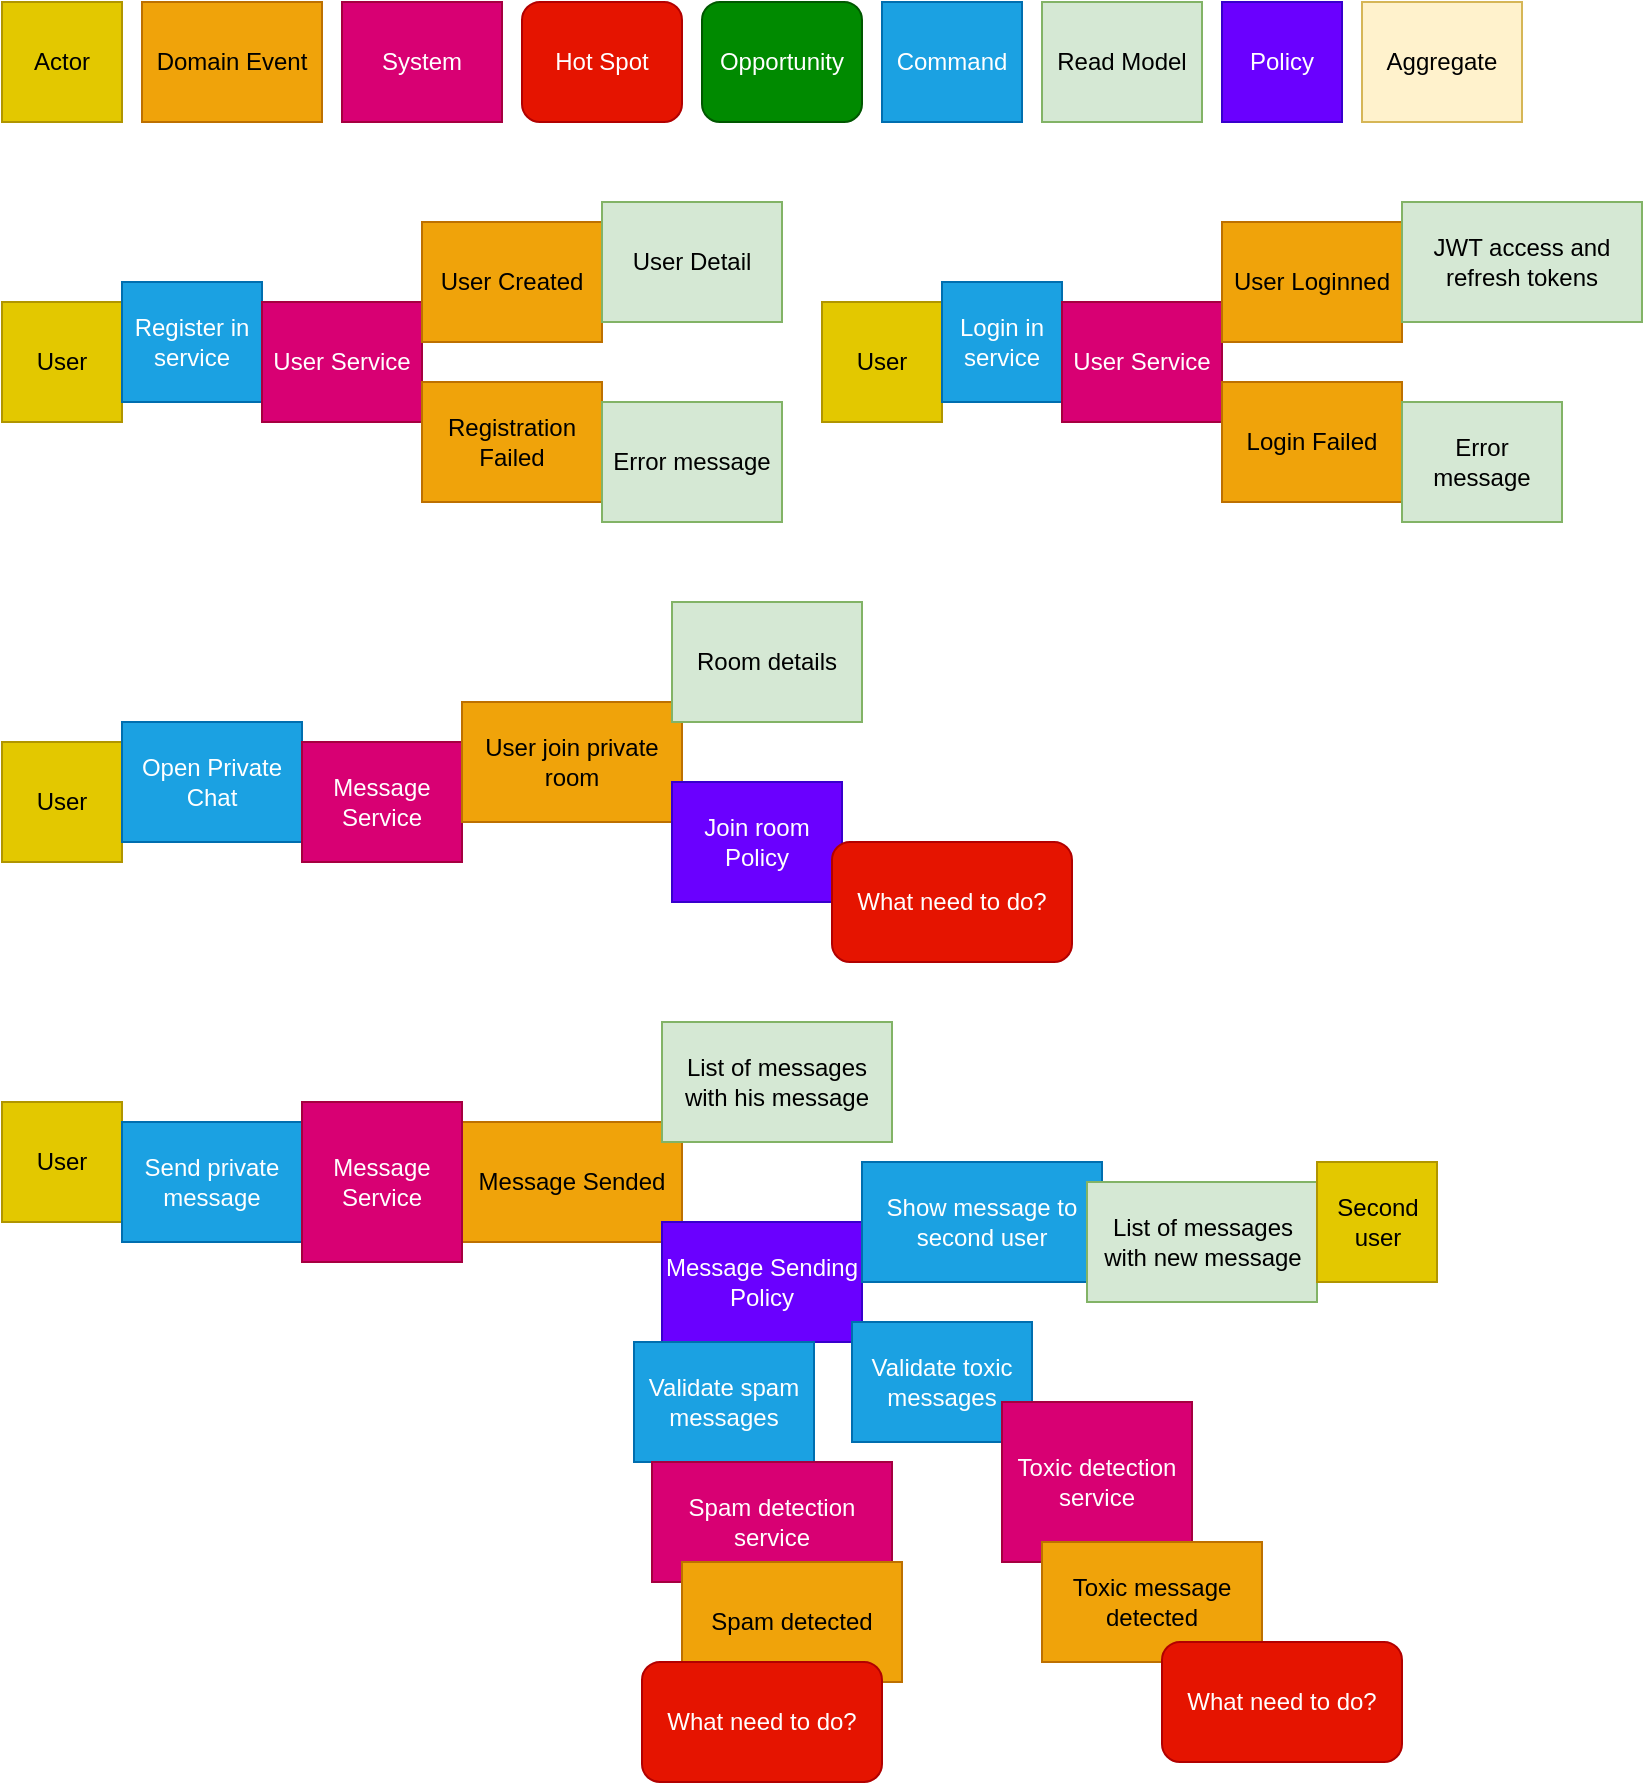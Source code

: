 <mxfile>
    <diagram id="gydtbBWC2uiIYKEWQk4Y" name="Page-1">
        <mxGraphModel dx="779" dy="553" grid="1" gridSize="10" guides="1" tooltips="1" connect="1" arrows="1" fold="1" page="1" pageScale="1" pageWidth="850" pageHeight="1100" math="0" shadow="0">
            <root>
                <mxCell id="0"/>
                <mxCell id="1" parent="0"/>
                <mxCell id="2" value="Domain Event" style="rounded=0;whiteSpace=wrap;html=1;fillColor=#f0a30a;strokeColor=#BD7000;fontColor=#000000;" parent="1" vertex="1">
                    <mxGeometry x="80" y="10" width="90" height="60" as="geometry"/>
                </mxCell>
                <mxCell id="3" value="Actor" style="rounded=0;whiteSpace=wrap;html=1;fillColor=#e3c800;fontColor=#000000;strokeColor=#B09500;" parent="1" vertex="1">
                    <mxGeometry x="10" y="10" width="60" height="60" as="geometry"/>
                </mxCell>
                <mxCell id="4" value="System" style="rounded=0;whiteSpace=wrap;html=1;fillColor=#d80073;fontColor=#ffffff;strokeColor=#A50040;" parent="1" vertex="1">
                    <mxGeometry x="180" y="10" width="80" height="60" as="geometry"/>
                </mxCell>
                <mxCell id="5" value="Hot Spot" style="rounded=1;whiteSpace=wrap;html=1;fillColor=#e51400;fontColor=#ffffff;strokeColor=#B20000;" parent="1" vertex="1">
                    <mxGeometry x="270" y="10" width="80" height="60" as="geometry"/>
                </mxCell>
                <mxCell id="6" value="Opportunity" style="rounded=1;whiteSpace=wrap;html=1;fillColor=#008a00;fontColor=#ffffff;strokeColor=#005700;" parent="1" vertex="1">
                    <mxGeometry x="360" y="10" width="80" height="60" as="geometry"/>
                </mxCell>
                <mxCell id="7" value="Command" style="rounded=0;whiteSpace=wrap;html=1;fillColor=#1ba1e2;fontColor=#ffffff;strokeColor=#006EAF;" parent="1" vertex="1">
                    <mxGeometry x="450" y="10" width="70" height="60" as="geometry"/>
                </mxCell>
                <mxCell id="8" value="Read Model" style="rounded=0;whiteSpace=wrap;html=1;fillColor=#d5e8d4;strokeColor=#82b366;" parent="1" vertex="1">
                    <mxGeometry x="530" y="10" width="80" height="60" as="geometry"/>
                </mxCell>
                <mxCell id="9" value="Policy" style="rounded=0;whiteSpace=wrap;html=1;fillColor=#6a00ff;fontColor=#ffffff;strokeColor=#3700CC;" parent="1" vertex="1">
                    <mxGeometry x="620" y="10" width="60" height="60" as="geometry"/>
                </mxCell>
                <mxCell id="10" value="Aggregate" style="rounded=0;whiteSpace=wrap;html=1;fillColor=#fff2cc;strokeColor=#d6b656;" parent="1" vertex="1">
                    <mxGeometry x="690" y="10" width="80" height="60" as="geometry"/>
                </mxCell>
                <mxCell id="12" value="User" style="rounded=0;whiteSpace=wrap;html=1;fillColor=#e3c800;fontColor=#000000;strokeColor=#B09500;" parent="1" vertex="1">
                    <mxGeometry x="10" y="160" width="60" height="60" as="geometry"/>
                </mxCell>
                <mxCell id="13" value="Register in service" style="rounded=0;whiteSpace=wrap;html=1;fillColor=#1ba1e2;fontColor=#ffffff;strokeColor=#006EAF;" parent="1" vertex="1">
                    <mxGeometry x="70" y="150" width="70" height="60" as="geometry"/>
                </mxCell>
                <mxCell id="14" value="User Service" style="rounded=0;whiteSpace=wrap;html=1;fillColor=#d80073;fontColor=#ffffff;strokeColor=#A50040;" parent="1" vertex="1">
                    <mxGeometry x="140" y="160" width="80" height="60" as="geometry"/>
                </mxCell>
                <mxCell id="15" value="User Created" style="rounded=0;whiteSpace=wrap;html=1;fillColor=#f0a30a;strokeColor=#BD7000;fontColor=#000000;" parent="1" vertex="1">
                    <mxGeometry x="220" y="120" width="90" height="60" as="geometry"/>
                </mxCell>
                <mxCell id="16" value="User Detail" style="rounded=0;whiteSpace=wrap;html=1;fillColor=#d5e8d4;strokeColor=#82b366;" parent="1" vertex="1">
                    <mxGeometry x="310" y="110" width="90" height="60" as="geometry"/>
                </mxCell>
                <mxCell id="17" value="Registration Failed" style="rounded=0;whiteSpace=wrap;html=1;fillColor=#f0a30a;strokeColor=#BD7000;fontColor=#000000;" parent="1" vertex="1">
                    <mxGeometry x="220" y="200" width="90" height="60" as="geometry"/>
                </mxCell>
                <mxCell id="18" value="Error message" style="rounded=0;whiteSpace=wrap;html=1;fillColor=#d5e8d4;strokeColor=#82b366;" parent="1" vertex="1">
                    <mxGeometry x="310" y="210" width="90" height="60" as="geometry"/>
                </mxCell>
                <mxCell id="19" value="User" style="rounded=0;whiteSpace=wrap;html=1;fillColor=#e3c800;fontColor=#000000;strokeColor=#B09500;" parent="1" vertex="1">
                    <mxGeometry x="420" y="160" width="60" height="60" as="geometry"/>
                </mxCell>
                <mxCell id="20" value="Login in service" style="rounded=0;whiteSpace=wrap;html=1;fillColor=#1ba1e2;fontColor=#ffffff;strokeColor=#006EAF;" parent="1" vertex="1">
                    <mxGeometry x="480" y="150" width="60" height="60" as="geometry"/>
                </mxCell>
                <mxCell id="21" value="User Service" style="rounded=0;whiteSpace=wrap;html=1;fillColor=#d80073;fontColor=#ffffff;strokeColor=#A50040;" parent="1" vertex="1">
                    <mxGeometry x="540" y="160" width="80" height="60" as="geometry"/>
                </mxCell>
                <mxCell id="22" value="User Loginned" style="rounded=0;whiteSpace=wrap;html=1;fillColor=#f0a30a;strokeColor=#BD7000;fontColor=#000000;" parent="1" vertex="1">
                    <mxGeometry x="620" y="120" width="90" height="60" as="geometry"/>
                </mxCell>
                <mxCell id="23" value="JWT access and refresh tokens" style="rounded=0;whiteSpace=wrap;html=1;fillColor=#d5e8d4;strokeColor=#82b366;" parent="1" vertex="1">
                    <mxGeometry x="710" y="110" width="120" height="60" as="geometry"/>
                </mxCell>
                <mxCell id="24" value="Login Failed" style="rounded=0;whiteSpace=wrap;html=1;fillColor=#f0a30a;strokeColor=#BD7000;fontColor=#000000;" parent="1" vertex="1">
                    <mxGeometry x="620" y="200" width="90" height="60" as="geometry"/>
                </mxCell>
                <mxCell id="25" value="Error message" style="rounded=0;whiteSpace=wrap;html=1;fillColor=#d5e8d4;strokeColor=#82b366;" parent="1" vertex="1">
                    <mxGeometry x="710" y="210" width="80" height="60" as="geometry"/>
                </mxCell>
                <mxCell id="26" value="User" style="rounded=0;whiteSpace=wrap;html=1;fillColor=#e3c800;fontColor=#000000;strokeColor=#B09500;" parent="1" vertex="1">
                    <mxGeometry x="10" y="380" width="60" height="60" as="geometry"/>
                </mxCell>
                <mxCell id="27" value="Open Private Chat" style="rounded=0;whiteSpace=wrap;html=1;fillColor=#1ba1e2;fontColor=#ffffff;strokeColor=#006EAF;" parent="1" vertex="1">
                    <mxGeometry x="70" y="370" width="90" height="60" as="geometry"/>
                </mxCell>
                <mxCell id="28" value="Message Service" style="rounded=0;whiteSpace=wrap;html=1;fillColor=#d80073;fontColor=#ffffff;strokeColor=#A50040;" parent="1" vertex="1">
                    <mxGeometry x="160" y="380" width="80" height="60" as="geometry"/>
                </mxCell>
                <mxCell id="33" value="User join private room" style="rounded=0;whiteSpace=wrap;html=1;fillColor=#f0a30a;strokeColor=#BD7000;fontColor=#000000;" parent="1" vertex="1">
                    <mxGeometry x="240" y="360" width="110" height="60" as="geometry"/>
                </mxCell>
                <mxCell id="35" value="Room details" style="rounded=0;whiteSpace=wrap;html=1;fillColor=#d5e8d4;strokeColor=#82b366;" parent="1" vertex="1">
                    <mxGeometry x="345" y="310" width="95" height="60" as="geometry"/>
                </mxCell>
                <mxCell id="36" value="Join room Policy" style="rounded=0;whiteSpace=wrap;html=1;fillColor=#6a00ff;fontColor=#ffffff;strokeColor=#3700CC;" parent="1" vertex="1">
                    <mxGeometry x="345" y="400" width="85" height="60" as="geometry"/>
                </mxCell>
                <mxCell id="38" value="User" style="rounded=0;whiteSpace=wrap;html=1;fillColor=#e3c800;fontColor=#000000;strokeColor=#B09500;" parent="1" vertex="1">
                    <mxGeometry x="10" y="560" width="60" height="60" as="geometry"/>
                </mxCell>
                <mxCell id="39" value="Send private message" style="rounded=0;whiteSpace=wrap;html=1;fillColor=#1ba1e2;fontColor=#ffffff;strokeColor=#006EAF;" parent="1" vertex="1">
                    <mxGeometry x="70" y="570" width="90" height="60" as="geometry"/>
                </mxCell>
                <mxCell id="40" value="Message Sended" style="rounded=0;whiteSpace=wrap;html=1;fillColor=#f0a30a;strokeColor=#BD7000;fontColor=#000000;" parent="1" vertex="1">
                    <mxGeometry x="240" y="570" width="110" height="60" as="geometry"/>
                </mxCell>
                <mxCell id="41" value="List of messages with his message" style="rounded=0;whiteSpace=wrap;html=1;fillColor=#d5e8d4;strokeColor=#82b366;" parent="1" vertex="1">
                    <mxGeometry x="340" y="520" width="115" height="60" as="geometry"/>
                </mxCell>
                <mxCell id="42" value="Message Sending Policy" style="rounded=0;whiteSpace=wrap;html=1;fillColor=#6a00ff;fontColor=#ffffff;strokeColor=#3700CC;" parent="1" vertex="1">
                    <mxGeometry x="340" y="620" width="100" height="60" as="geometry"/>
                </mxCell>
                <mxCell id="44" value="Validate spam messages" style="rounded=0;whiteSpace=wrap;html=1;fillColor=#1ba1e2;fontColor=#ffffff;strokeColor=#006EAF;" parent="1" vertex="1">
                    <mxGeometry x="326" y="680" width="90" height="60" as="geometry"/>
                </mxCell>
                <mxCell id="46" value="Show message to second user" style="rounded=0;whiteSpace=wrap;html=1;fillColor=#1ba1e2;fontColor=#ffffff;strokeColor=#006EAF;" parent="1" vertex="1">
                    <mxGeometry x="440" y="590" width="120" height="60" as="geometry"/>
                </mxCell>
                <mxCell id="47" value="List of messages with new message" style="rounded=0;whiteSpace=wrap;html=1;fillColor=#d5e8d4;strokeColor=#82b366;" parent="1" vertex="1">
                    <mxGeometry x="552.5" y="600" width="115" height="60" as="geometry"/>
                </mxCell>
                <mxCell id="48" value="Message Service" style="rounded=0;whiteSpace=wrap;html=1;fillColor=#d80073;fontColor=#ffffff;strokeColor=#A50040;" parent="1" vertex="1">
                    <mxGeometry x="160" y="560" width="80" height="80" as="geometry"/>
                </mxCell>
                <mxCell id="49" value="Spam detection service" style="rounded=0;whiteSpace=wrap;html=1;fillColor=#d80073;fontColor=#ffffff;strokeColor=#A50040;" parent="1" vertex="1">
                    <mxGeometry x="335" y="740" width="120" height="60" as="geometry"/>
                </mxCell>
                <mxCell id="50" value="Spam detected" style="rounded=0;whiteSpace=wrap;html=1;fillColor=#f0a30a;strokeColor=#BD7000;fontColor=#000000;" parent="1" vertex="1">
                    <mxGeometry x="350" y="790" width="110" height="60" as="geometry"/>
                </mxCell>
                <mxCell id="51" value="What need to do?" style="rounded=1;whiteSpace=wrap;html=1;fillColor=#e51400;fontColor=#ffffff;strokeColor=#B20000;" parent="1" vertex="1">
                    <mxGeometry x="330" y="840" width="120" height="60" as="geometry"/>
                </mxCell>
                <mxCell id="55" value="Second user" style="rounded=0;whiteSpace=wrap;html=1;fillColor=#e3c800;fontColor=#000000;strokeColor=#B09500;" parent="1" vertex="1">
                    <mxGeometry x="667.5" y="590" width="60" height="60" as="geometry"/>
                </mxCell>
                <mxCell id="56" value="What need to do?" style="rounded=1;whiteSpace=wrap;html=1;fillColor=#e51400;fontColor=#ffffff;strokeColor=#B20000;" vertex="1" parent="1">
                    <mxGeometry x="425" y="430" width="120" height="60" as="geometry"/>
                </mxCell>
                <mxCell id="57" value="Validate toxic messages" style="rounded=0;whiteSpace=wrap;html=1;fillColor=#1ba1e2;fontColor=#ffffff;strokeColor=#006EAF;" vertex="1" parent="1">
                    <mxGeometry x="435" y="670" width="90" height="60" as="geometry"/>
                </mxCell>
                <mxCell id="58" value="Toxic detection service" style="rounded=0;whiteSpace=wrap;html=1;fillColor=#d80073;fontColor=#ffffff;strokeColor=#A50040;" vertex="1" parent="1">
                    <mxGeometry x="510" y="710" width="95" height="80" as="geometry"/>
                </mxCell>
                <mxCell id="59" value="Toxic message detected" style="rounded=0;whiteSpace=wrap;html=1;fillColor=#f0a30a;strokeColor=#BD7000;fontColor=#000000;" vertex="1" parent="1">
                    <mxGeometry x="530" y="780" width="110" height="60" as="geometry"/>
                </mxCell>
                <mxCell id="60" value="What need to do?" style="rounded=1;whiteSpace=wrap;html=1;fillColor=#e51400;fontColor=#ffffff;strokeColor=#B20000;" vertex="1" parent="1">
                    <mxGeometry x="590" y="830" width="120" height="60" as="geometry"/>
                </mxCell>
            </root>
        </mxGraphModel>
    </diagram>
</mxfile>